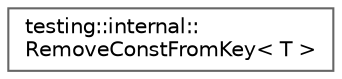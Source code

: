 digraph "Graphical Class Hierarchy"
{
 // LATEX_PDF_SIZE
  bgcolor="transparent";
  edge [fontname=Helvetica,fontsize=10,labelfontname=Helvetica,labelfontsize=10];
  node [fontname=Helvetica,fontsize=10,shape=box,height=0.2,width=0.4];
  rankdir="LR";
  Node0 [id="Node000000",label="testing::internal::\lRemoveConstFromKey\< T \>",height=0.2,width=0.4,color="grey40", fillcolor="white", style="filled",URL="$structtesting_1_1internal_1_1RemoveConstFromKey.html",tooltip=" "];
}
